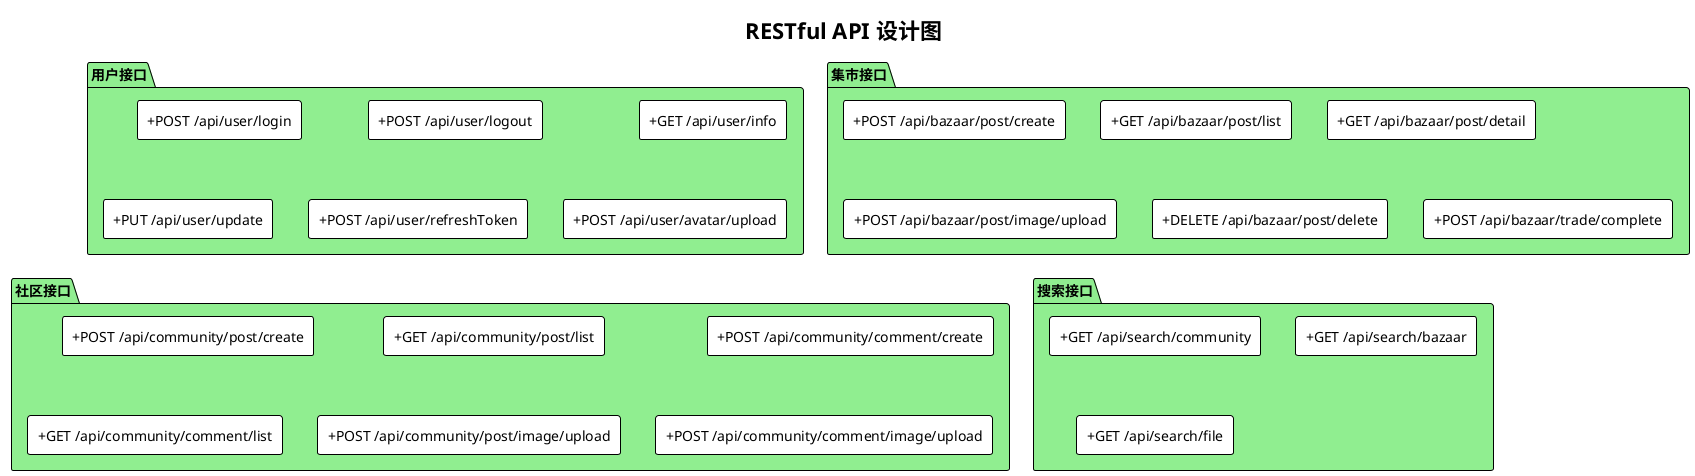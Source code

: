 @startuml
!theme plain
skinparam backgroundColor #FFFFFF
skinparam componentStyle rectangle

title RESTful API 设计图

package "用户接口" as UserAPI #lightgreen {
  [+POST /api/user/login] as UserLogin
  [+POST /api/user/logout] as UserLogout
  [+GET /api/user/info] as UserInfo
  [+PUT /api/user/update] as UserUpdate
  [+POST /api/user/refreshToken] as UserRefreshToken
  [+POST /api/user/avatar/upload] as UserUploadAvatar
}

package "集市接口" as BazaarAPI #lightgreen {
  [+POST /api/bazaar/post/create] as BazaarPostCreate
  [+GET /api/bazaar/post/list] as BazaarPostList
  [+GET /api/bazaar/post/detail] as BazaarPostDetail
  [+POST /api/bazaar/post/image/upload] as BazaarUploadImage
  [+DELETE /api/bazaar/post/delete] as BazaarPostDelete
  [+POST /api/bazaar/trade/complete] as BazaarTradeComplete
}

package "社区接口" as CommunityAPI #lightgreen {
  [+POST /api/community/post/create] as CommunityPostCreate
  [+GET /api/community/post/list] as CommunityPostList
  [+POST /api/community/comment/create] as CommunityCommentCreate
  [+GET /api/community/comment/list] as CommunityCommentList
  [+POST /api/community/post/image/upload] as CommunityUploadPostImage
  [+POST /api/community/comment/image/upload] as CommunityUploadCommentImage
}

'package "消息接口" as MessageAPI #lightgreen {
'  [+GET /api/message/query] as MessageQuery
'  [+POST /api/message/read] as MessageRead
'}

package "搜索接口" as SearchAPI #lightgreen {
  [+GET /api/search/community] as SearchCommunity
  [+GET /api/search/bazaar] as SearchBazaar
  [+GET /api/search/file] as SearchFile
}

'package "工具接口" as UtilAPI #lightgreen {
'  [+POST /api/util/project/analyst] as UtilProjectAnalyst
'  [+GET /api/util/result] as UtilGetResult
'}

@enduml